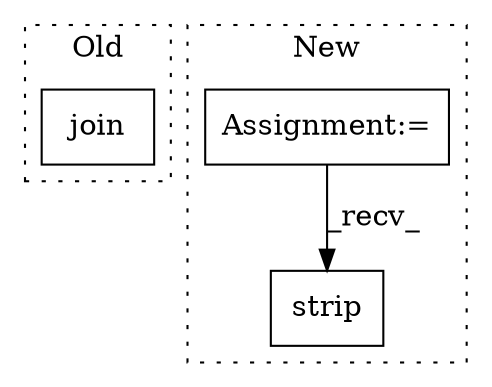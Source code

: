 digraph G {
subgraph cluster0 {
1 [label="join" a="32" s="1451,1460" l="5,1" shape="box"];
label = "Old";
style="dotted";
}
subgraph cluster1 {
2 [label="strip" a="32" s="1563" l="7" shape="box"];
3 [label="Assignment:=" a="7" s="1539" l="20" shape="box"];
label = "New";
style="dotted";
}
3 -> 2 [label="_recv_"];
}